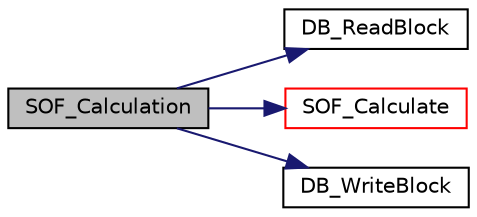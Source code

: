 digraph "SOF_Calculation"
{
  edge [fontname="Helvetica",fontsize="10",labelfontname="Helvetica",labelfontsize="10"];
  node [fontname="Helvetica",fontsize="10",shape=record];
  rankdir="LR";
  Node74 [label="SOF_Calculation",height=0.2,width=0.4,color="black", fillcolor="grey75", style="filled", fontcolor="black"];
  Node74 -> Node75 [color="midnightblue",fontsize="10",style="solid",fontname="Helvetica"];
  Node75 [label="DB_ReadBlock",height=0.2,width=0.4,color="black", fillcolor="white", style="filled",URL="$database_8c.html#a94356e609a13e483fa0c15465e154f34",tooltip="Reads a datablock in database by value. "];
  Node74 -> Node76 [color="midnightblue",fontsize="10",style="solid",fontname="Helvetica"];
  Node76 [label="SOF_Calculate",height=0.2,width=0.4,color="red", fillcolor="white", style="filled",URL="$sox_8c.html#a3e5305429d2dd4dc69820314f40a4b07",tooltip="calculates State of function which means how much current can be delivered by battery to stay in safe..."];
  Node74 -> Node82 [color="midnightblue",fontsize="10",style="solid",fontname="Helvetica"];
  Node82 [label="DB_WriteBlock",height=0.2,width=0.4,color="black", fillcolor="white", style="filled",URL="$database_8c.html#ab4d337e13c53dbdab695980576d33fb0",tooltip="Stores a datablock in database. "];
}

